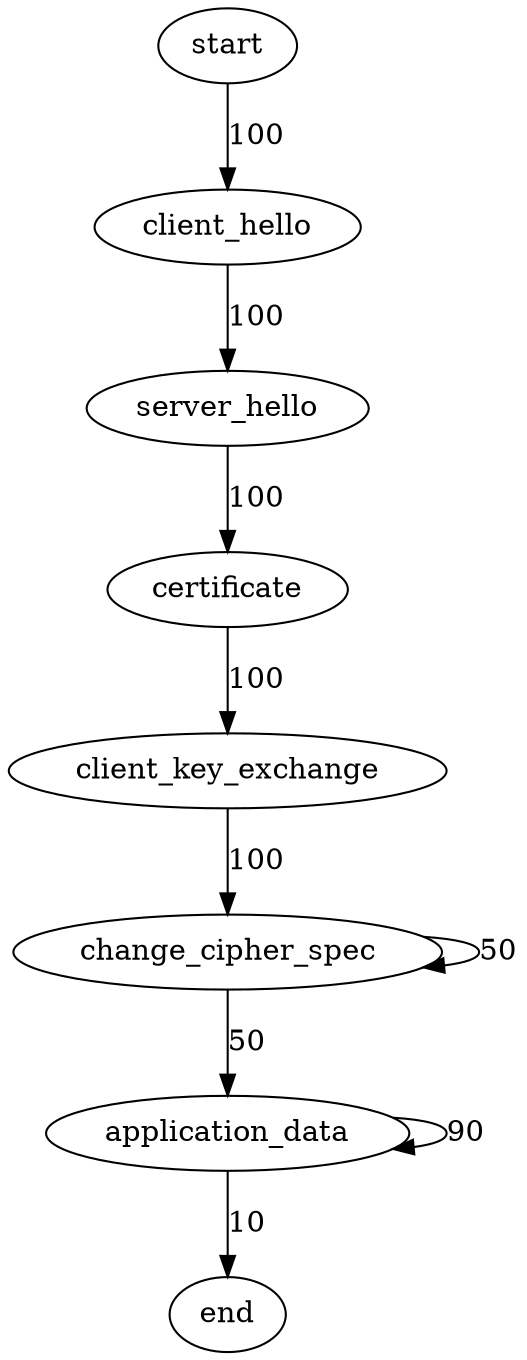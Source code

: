 digraph G0{
 start -> client_hello[label="100",weight="100"];
 client_hello -> server_hello[label="100",weight="100"];
 server_hello -> certificate[label="100",weight="100"];
 certificate -> client_key_exchange[label="100",weight="100"];
 client_key_exchange -> change_cipher_spec[label="100",weight="100"];
 change_cipher_spec -> change_cipher_spec[label="50",weight="50"];
 change_cipher_spec -> application_data[label="50",weight="50"];
 application_data -> application_data[label="90",weight="90"];
 application_data -> end[label="10",weight="10"];
}
